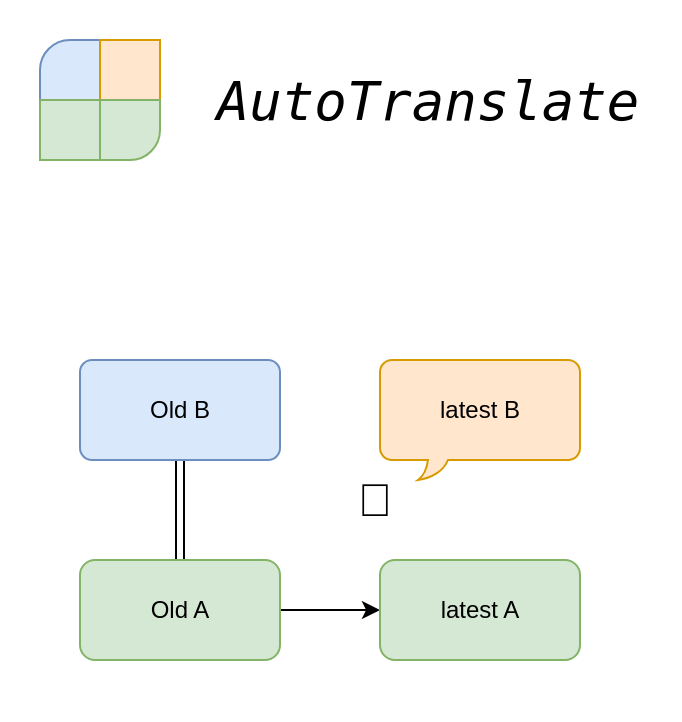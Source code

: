 <mxfile>
    <diagram name="第 1 页" id="12oqtqvGAygYOzNnZlyX">
        <mxGraphModel dx="505" dy="1632" grid="1" gridSize="10" guides="1" tooltips="1" connect="1" arrows="1" fold="1" page="1" pageScale="1" pageWidth="827" pageHeight="1169" math="0" shadow="0">
            <root>
                <mxCell id="0"/>
                <mxCell id="1" parent="0"/>
                <mxCell id="2" value="" style="rounded=0;whiteSpace=wrap;html=1;strokeColor=none;" parent="1" vertex="1">
                    <mxGeometry x="140" y="-30" width="340" height="100" as="geometry"/>
                </mxCell>
                <mxCell id="Atm1cU1LVQJJvMjwCM0h-44" style="edgeStyle=orthogonalEdgeStyle;rounded=0;orthogonalLoop=1;jettySize=auto;html=1;entryX=0;entryY=0.5;entryDx=0;entryDy=0;" parent="1" source="Atm1cU1LVQJJvMjwCM0h-1" target="Atm1cU1LVQJJvMjwCM0h-2" edge="1">
                    <mxGeometry relative="1" as="geometry"/>
                </mxCell>
                <mxCell id="Atm1cU1LVQJJvMjwCM0h-63" style="edgeStyle=orthogonalEdgeStyle;rounded=0;orthogonalLoop=1;jettySize=auto;html=1;entryX=0.5;entryY=1;entryDx=0;entryDy=0;shape=link;" parent="1" source="Atm1cU1LVQJJvMjwCM0h-1" target="Atm1cU1LVQJJvMjwCM0h-3" edge="1">
                    <mxGeometry relative="1" as="geometry"/>
                </mxCell>
                <mxCell id="Atm1cU1LVQJJvMjwCM0h-1" value="Old A" style="rounded=1;whiteSpace=wrap;html=1;fillColor=#d5e8d4;strokeColor=#82b366;" parent="1" vertex="1">
                    <mxGeometry x="180" y="250" width="100" height="50" as="geometry"/>
                </mxCell>
                <mxCell id="Atm1cU1LVQJJvMjwCM0h-2" value="latest A" style="rounded=1;whiteSpace=wrap;html=1;fillColor=#d5e8d4;strokeColor=#82b366;fontFamily=Helvetica;" parent="1" vertex="1">
                    <mxGeometry x="330" y="250" width="100" height="50" as="geometry"/>
                </mxCell>
                <mxCell id="Atm1cU1LVQJJvMjwCM0h-3" value="Old B" style="rounded=1;whiteSpace=wrap;html=1;fillColor=#dae8fc;strokeColor=#6c8ebf;perimeter=rectanglePerimeter;arcSize=12;absoluteArcSize=0;" parent="1" vertex="1">
                    <mxGeometry x="180" y="150" width="100" height="50" as="geometry"/>
                </mxCell>
                <mxCell id="Atm1cU1LVQJJvMjwCM0h-7" value="🤖" style="text;whiteSpace=wrap;fontSize=23;rotation=0;" parent="1" vertex="1">
                    <mxGeometry x="317" y="200" width="40" height="40" as="geometry"/>
                </mxCell>
                <mxCell id="Atm1cU1LVQJJvMjwCM0h-32" value="latest B" style="whiteSpace=wrap;html=1;shape=mxgraph.basic.roundRectCallout;dx=28.98;dy=10;size=6;boundedLbl=1;fillColor=#ffe6cc;strokeColor=#d79b00;flipH=0;metaEdit=0;" parent="1" vertex="1">
                    <mxGeometry x="330" y="150" width="100" height="60" as="geometry"/>
                </mxCell>
                <mxCell id="Atm1cU1LVQJJvMjwCM0h-42" value="&lt;div style=&quot;font-family: &amp;quot;JetBrainsMono NF&amp;quot;, &amp;quot;monospace&amp;quot;, monospace, &amp;quot;Droid Sans Mono&amp;quot;, &amp;quot;monospace&amp;quot;, monospace; line-height: 19px; white-space: pre;&quot;&gt;AutoTranslate&lt;br&gt;&lt;/div&gt;" style="text;html=1;align=center;verticalAlign=middle;whiteSpace=wrap;rounded=0;fontColor=default;labelBackgroundColor=none;fontSize=27;fontStyle=2;fontFamily=JetBrainsMono NF;" parent="1" vertex="1">
                    <mxGeometry x="239" y="-5" width="230" height="50" as="geometry"/>
                </mxCell>
                <mxCell id="Atm1cU1LVQJJvMjwCM0h-43" value="" style="group" parent="1" vertex="1" connectable="0">
                    <mxGeometry x="160" y="-10" width="320" height="340" as="geometry"/>
                </mxCell>
                <mxCell id="Atm1cU1LVQJJvMjwCM0h-37" value="" style="verticalLabelPosition=bottom;verticalAlign=top;html=1;shape=mxgraph.basic.rect;fillColor2=none;strokeWidth=1;size=20;indent=5;fillColor=#dae8fc;strokeColor=#6c8ebf;topLeftStyle=rounded;" parent="Atm1cU1LVQJJvMjwCM0h-43" vertex="1">
                    <mxGeometry width="30" height="30" as="geometry"/>
                </mxCell>
                <mxCell id="Atm1cU1LVQJJvMjwCM0h-38" value="" style="verticalLabelPosition=bottom;verticalAlign=top;html=1;shape=mxgraph.basic.rect;fillColor2=none;strokeWidth=1;size=20;indent=5;fillColor=#d5e8d4;strokeColor=#82b366;bottomLeftStyle=square;" parent="Atm1cU1LVQJJvMjwCM0h-43" vertex="1">
                    <mxGeometry y="30" width="30" height="30" as="geometry"/>
                </mxCell>
                <mxCell id="Atm1cU1LVQJJvMjwCM0h-39" value="" style="verticalLabelPosition=bottom;verticalAlign=top;html=1;shape=mxgraph.basic.rect;fillColor2=none;strokeWidth=1;size=20;indent=5;fillColor=#ffe6cc;strokeColor=#d79b00;topRightStyle=square;" parent="Atm1cU1LVQJJvMjwCM0h-43" vertex="1">
                    <mxGeometry x="30" width="30" height="30" as="geometry"/>
                </mxCell>
                <mxCell id="Atm1cU1LVQJJvMjwCM0h-40" value="" style="verticalLabelPosition=bottom;verticalAlign=top;html=1;shape=mxgraph.basic.rect;fillColor2=none;strokeWidth=1;size=20;indent=5;fillColor=#d5e8d4;strokeColor=#82b366;bottomRightStyle=rounded;" parent="Atm1cU1LVQJJvMjwCM0h-43" vertex="1">
                    <mxGeometry x="30" y="30" width="30" height="30" as="geometry"/>
                </mxCell>
            </root>
        </mxGraphModel>
    </diagram>
</mxfile>